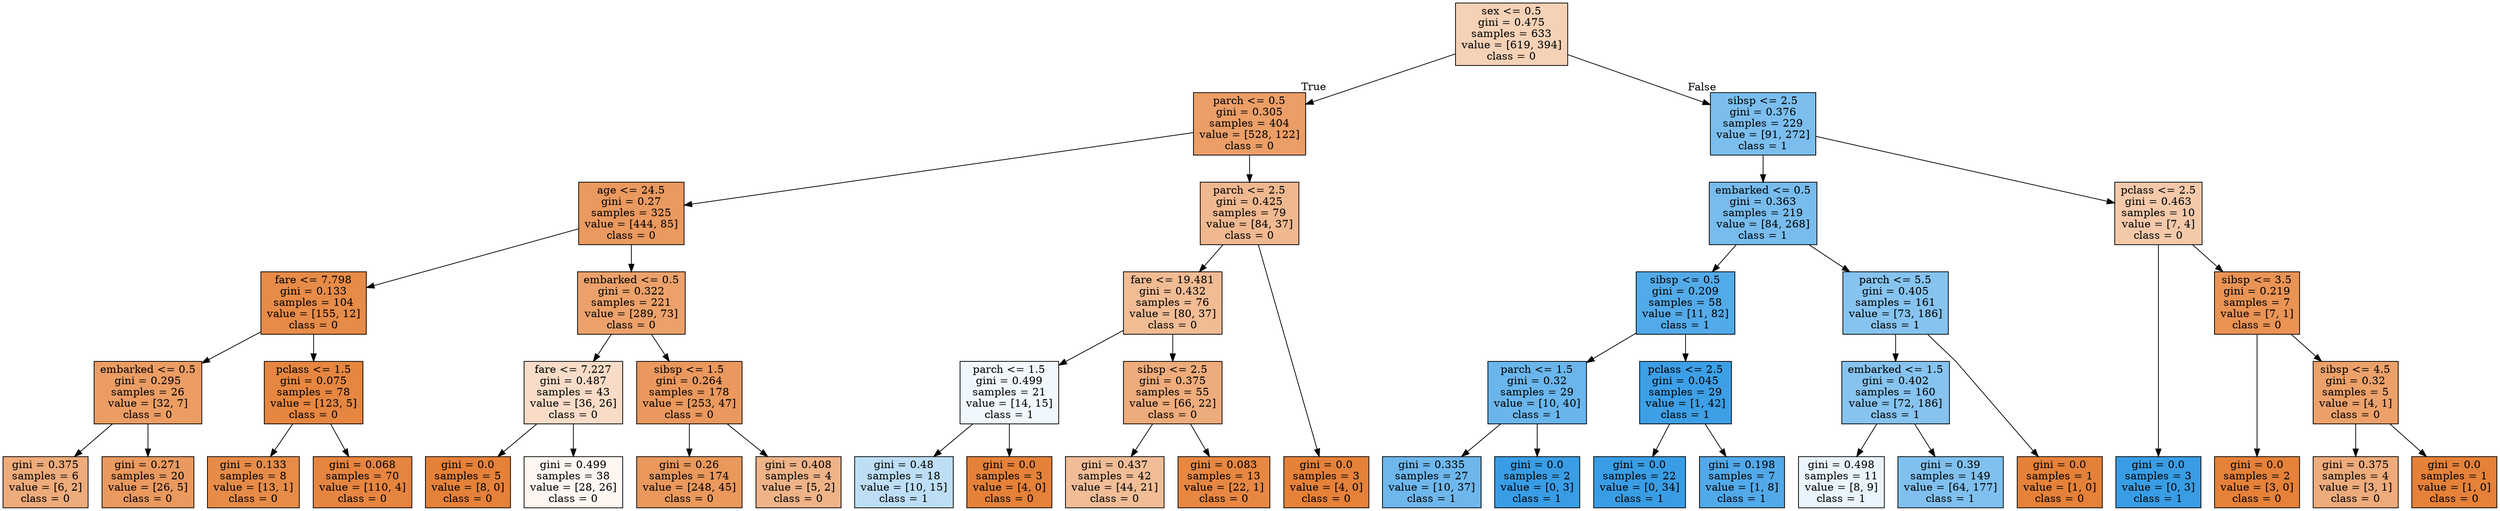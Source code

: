 digraph Tree {
node [shape=box, style="filled", color="black"] ;
graph [ranksep=equally, splines=polyline] ;
0 [label="sex <= 0.5\ngini = 0.475\nsamples = 633\nvalue = [619, 394]\nclass = 0", fillcolor="#e581395d"] ;
1 [label="parch <= 0.5\ngini = 0.305\nsamples = 404\nvalue = [528, 122]\nclass = 0", fillcolor="#e58139c4"] ;
0 -> 1 [labeldistance=2.5, labelangle=45, headlabel="True"] ;
2 [label="age <= 24.5\ngini = 0.27\nsamples = 325\nvalue = [444, 85]\nclass = 0", fillcolor="#e58139ce"] ;
1 -> 2 ;
3 [label="fare <= 7.798\ngini = 0.133\nsamples = 104\nvalue = [155, 12]\nclass = 0", fillcolor="#e58139eb"] ;
2 -> 3 ;
4 [label="embarked <= 0.5\ngini = 0.295\nsamples = 26\nvalue = [32, 7]\nclass = 0", fillcolor="#e58139c7"] ;
3 -> 4 ;
5 [label="gini = 0.375\nsamples = 6\nvalue = [6, 2]\nclass = 0", fillcolor="#e58139aa"] ;
4 -> 5 ;
6 [label="gini = 0.271\nsamples = 20\nvalue = [26, 5]\nclass = 0", fillcolor="#e58139ce"] ;
4 -> 6 ;
7 [label="pclass <= 1.5\ngini = 0.075\nsamples = 78\nvalue = [123, 5]\nclass = 0", fillcolor="#e58139f5"] ;
3 -> 7 ;
8 [label="gini = 0.133\nsamples = 8\nvalue = [13, 1]\nclass = 0", fillcolor="#e58139eb"] ;
7 -> 8 ;
9 [label="gini = 0.068\nsamples = 70\nvalue = [110, 4]\nclass = 0", fillcolor="#e58139f6"] ;
7 -> 9 ;
10 [label="embarked <= 0.5\ngini = 0.322\nsamples = 221\nvalue = [289, 73]\nclass = 0", fillcolor="#e58139bf"] ;
2 -> 10 ;
11 [label="fare <= 7.227\ngini = 0.487\nsamples = 43\nvalue = [36, 26]\nclass = 0", fillcolor="#e5813947"] ;
10 -> 11 ;
12 [label="gini = 0.0\nsamples = 5\nvalue = [8, 0]\nclass = 0", fillcolor="#e58139ff"] ;
11 -> 12 ;
13 [label="gini = 0.499\nsamples = 38\nvalue = [28, 26]\nclass = 0", fillcolor="#e5813912"] ;
11 -> 13 ;
14 [label="sibsp <= 1.5\ngini = 0.264\nsamples = 178\nvalue = [253, 47]\nclass = 0", fillcolor="#e58139d0"] ;
10 -> 14 ;
15 [label="gini = 0.26\nsamples = 174\nvalue = [248, 45]\nclass = 0", fillcolor="#e58139d1"] ;
14 -> 15 ;
16 [label="gini = 0.408\nsamples = 4\nvalue = [5, 2]\nclass = 0", fillcolor="#e5813999"] ;
14 -> 16 ;
17 [label="parch <= 2.5\ngini = 0.425\nsamples = 79\nvalue = [84, 37]\nclass = 0", fillcolor="#e581398f"] ;
1 -> 17 ;
18 [label="fare <= 19.481\ngini = 0.432\nsamples = 76\nvalue = [80, 37]\nclass = 0", fillcolor="#e5813989"] ;
17 -> 18 ;
19 [label="parch <= 1.5\ngini = 0.499\nsamples = 21\nvalue = [14, 15]\nclass = 1", fillcolor="#399de511"] ;
18 -> 19 ;
20 [label="gini = 0.48\nsamples = 18\nvalue = [10, 15]\nclass = 1", fillcolor="#399de555"] ;
19 -> 20 ;
21 [label="gini = 0.0\nsamples = 3\nvalue = [4, 0]\nclass = 0", fillcolor="#e58139ff"] ;
19 -> 21 ;
22 [label="sibsp <= 2.5\ngini = 0.375\nsamples = 55\nvalue = [66, 22]\nclass = 0", fillcolor="#e58139aa"] ;
18 -> 22 ;
23 [label="gini = 0.437\nsamples = 42\nvalue = [44, 21]\nclass = 0", fillcolor="#e5813985"] ;
22 -> 23 ;
24 [label="gini = 0.083\nsamples = 13\nvalue = [22, 1]\nclass = 0", fillcolor="#e58139f3"] ;
22 -> 24 ;
25 [label="gini = 0.0\nsamples = 3\nvalue = [4, 0]\nclass = 0", fillcolor="#e58139ff"] ;
17 -> 25 ;
26 [label="sibsp <= 2.5\ngini = 0.376\nsamples = 229\nvalue = [91, 272]\nclass = 1", fillcolor="#399de5aa"] ;
0 -> 26 [labeldistance=2.5, labelangle=-45, headlabel="False"] ;
27 [label="embarked <= 0.5\ngini = 0.363\nsamples = 219\nvalue = [84, 268]\nclass = 1", fillcolor="#399de5af"] ;
26 -> 27 ;
28 [label="sibsp <= 0.5\ngini = 0.209\nsamples = 58\nvalue = [11, 82]\nclass = 1", fillcolor="#399de5dd"] ;
27 -> 28 ;
29 [label="parch <= 1.5\ngini = 0.32\nsamples = 29\nvalue = [10, 40]\nclass = 1", fillcolor="#399de5bf"] ;
28 -> 29 ;
30 [label="gini = 0.335\nsamples = 27\nvalue = [10, 37]\nclass = 1", fillcolor="#399de5ba"] ;
29 -> 30 ;
31 [label="gini = 0.0\nsamples = 2\nvalue = [0, 3]\nclass = 1", fillcolor="#399de5ff"] ;
29 -> 31 ;
32 [label="pclass <= 2.5\ngini = 0.045\nsamples = 29\nvalue = [1, 42]\nclass = 1", fillcolor="#399de5f9"] ;
28 -> 32 ;
33 [label="gini = 0.0\nsamples = 22\nvalue = [0, 34]\nclass = 1", fillcolor="#399de5ff"] ;
32 -> 33 ;
34 [label="gini = 0.198\nsamples = 7\nvalue = [1, 8]\nclass = 1", fillcolor="#399de5df"] ;
32 -> 34 ;
35 [label="parch <= 5.5\ngini = 0.405\nsamples = 161\nvalue = [73, 186]\nclass = 1", fillcolor="#399de59b"] ;
27 -> 35 ;
36 [label="embarked <= 1.5\ngini = 0.402\nsamples = 160\nvalue = [72, 186]\nclass = 1", fillcolor="#399de59c"] ;
35 -> 36 ;
37 [label="gini = 0.498\nsamples = 11\nvalue = [8, 9]\nclass = 1", fillcolor="#399de51c"] ;
36 -> 37 ;
38 [label="gini = 0.39\nsamples = 149\nvalue = [64, 177]\nclass = 1", fillcolor="#399de5a3"] ;
36 -> 38 ;
39 [label="gini = 0.0\nsamples = 1\nvalue = [1, 0]\nclass = 0", fillcolor="#e58139ff"] ;
35 -> 39 ;
40 [label="pclass <= 2.5\ngini = 0.463\nsamples = 10\nvalue = [7, 4]\nclass = 0", fillcolor="#e581396d"] ;
26 -> 40 ;
41 [label="gini = 0.0\nsamples = 3\nvalue = [0, 3]\nclass = 1", fillcolor="#399de5ff"] ;
40 -> 41 ;
42 [label="sibsp <= 3.5\ngini = 0.219\nsamples = 7\nvalue = [7, 1]\nclass = 0", fillcolor="#e58139db"] ;
40 -> 42 ;
43 [label="gini = 0.0\nsamples = 2\nvalue = [3, 0]\nclass = 0", fillcolor="#e58139ff"] ;
42 -> 43 ;
44 [label="sibsp <= 4.5\ngini = 0.32\nsamples = 5\nvalue = [4, 1]\nclass = 0", fillcolor="#e58139bf"] ;
42 -> 44 ;
45 [label="gini = 0.375\nsamples = 4\nvalue = [3, 1]\nclass = 0", fillcolor="#e58139aa"] ;
44 -> 45 ;
46 [label="gini = 0.0\nsamples = 1\nvalue = [1, 0]\nclass = 0", fillcolor="#e58139ff"] ;
44 -> 46 ;
{rank=same ; 0} ;
{rank=same ; 1; 26} ;
{rank=same ; 2; 17; 27; 40} ;
{rank=same ; 3; 10; 18; 28; 35; 42} ;
{rank=same ; 4; 7; 11; 14; 19; 22; 29; 32; 36; 44} ;
{rank=same ; 5; 6; 8; 9; 12; 13; 15; 16; 20; 21; 23; 24; 25; 30; 31; 33; 34; 37; 38; 39; 41; 43; 45; 46} ;
}
